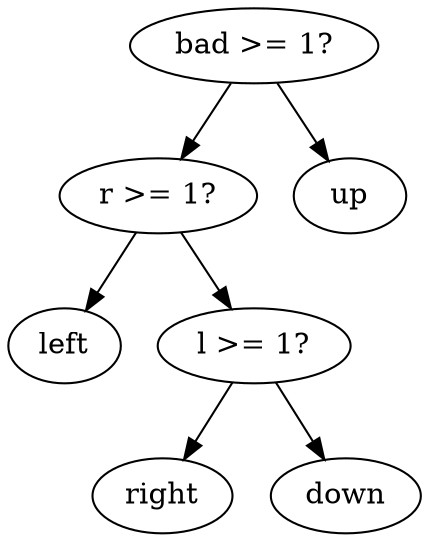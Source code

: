 digraph tree {
    "0x0" [label="bad >= 1?"];
    "0x1" [label="r >= 1?"];
    "0x2" [label="left"];
    "0x3" [label="l >= 1?"];
    "0x4" [label="right"];
    "0x5" [label="down"];
    "0x6" [label="up"];
    "0x0" -> "0x1";
    "0x0" -> "0x6";
    "0x1" -> "0x2";
    "0x1" -> "0x3";
    "0x3" -> "0x4";
    "0x3" -> "0x5";
}
